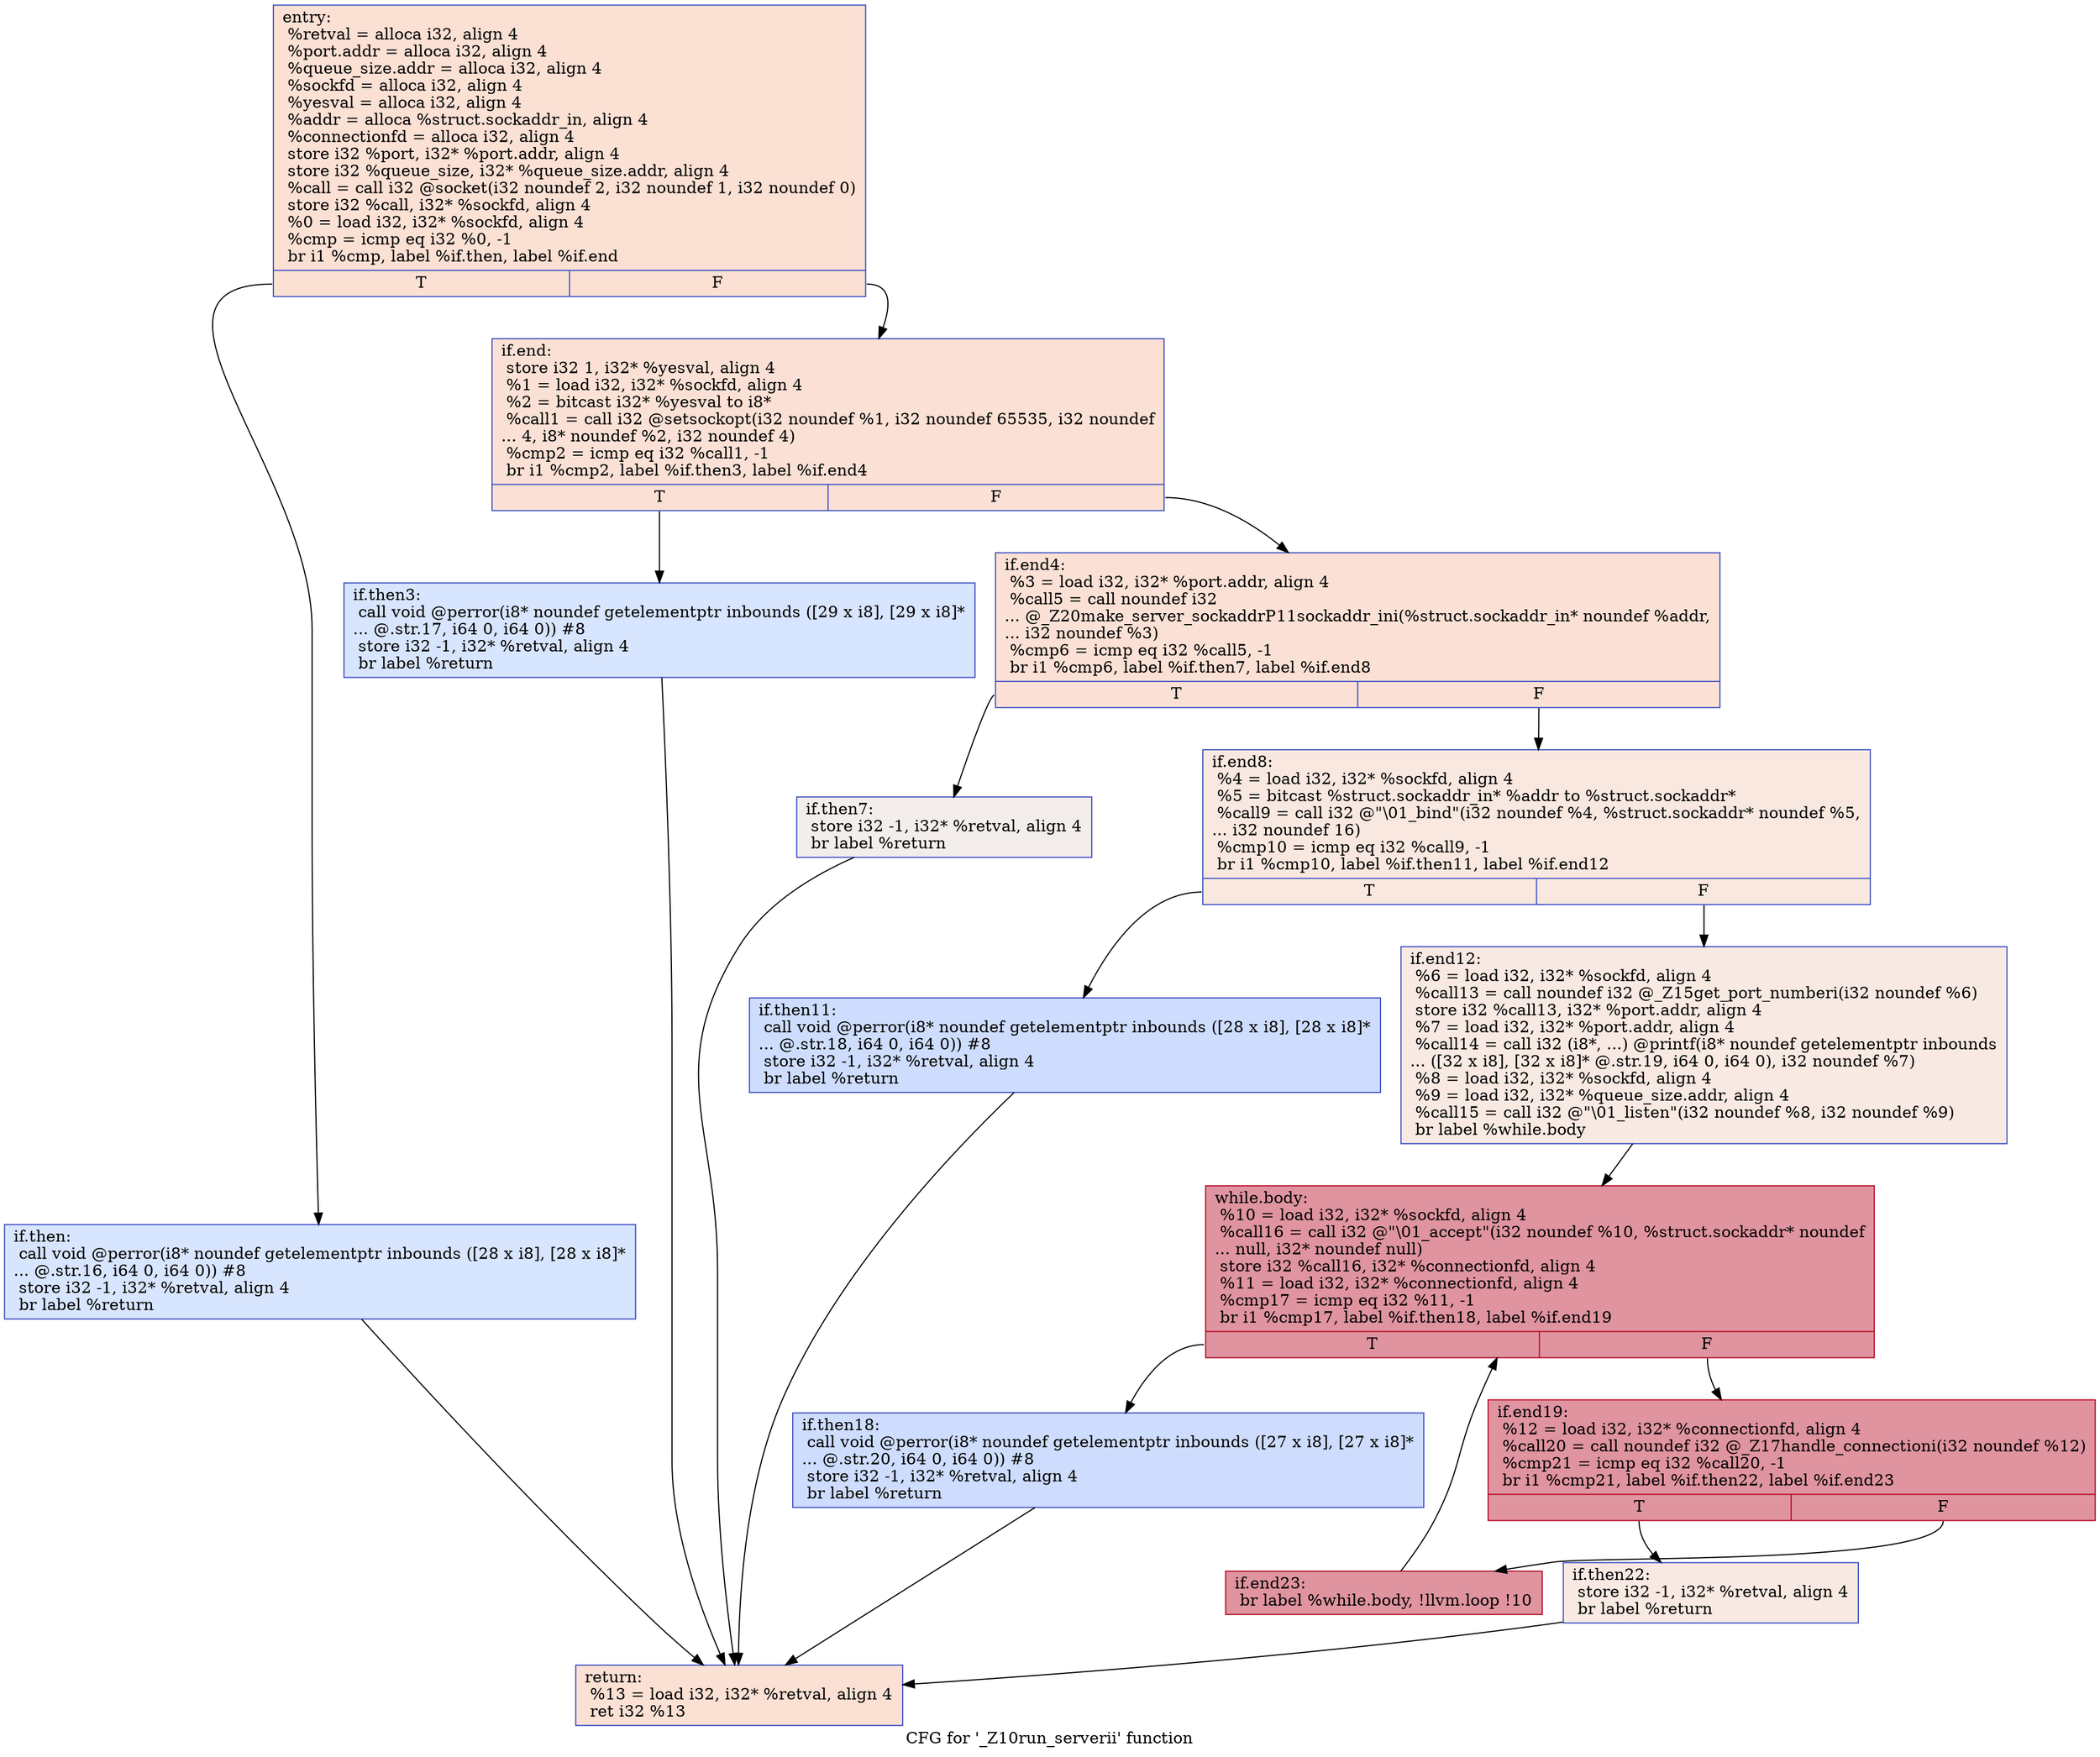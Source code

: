 digraph "CFG for '_Z10run_serverii' function" {
	label="CFG for '_Z10run_serverii' function";

	Node0x6000031f4b40 [shape=record,color="#3d50c3ff", style=filled, fillcolor="#f7b99e70",label="{entry:\l  %retval = alloca i32, align 4\l  %port.addr = alloca i32, align 4\l  %queue_size.addr = alloca i32, align 4\l  %sockfd = alloca i32, align 4\l  %yesval = alloca i32, align 4\l  %addr = alloca %struct.sockaddr_in, align 4\l  %connectionfd = alloca i32, align 4\l  store i32 %port, i32* %port.addr, align 4\l  store i32 %queue_size, i32* %queue_size.addr, align 4\l  %call = call i32 @socket(i32 noundef 2, i32 noundef 1, i32 noundef 0)\l  store i32 %call, i32* %sockfd, align 4\l  %0 = load i32, i32* %sockfd, align 4\l  %cmp = icmp eq i32 %0, -1\l  br i1 %cmp, label %if.then, label %if.end\l|{<s0>T|<s1>F}}"];
	Node0x6000031f4b40:s0 -> Node0x6000031f4bc0;
	Node0x6000031f4b40:s1 -> Node0x6000031f4c00;
	Node0x6000031f4bc0 [shape=record,color="#3d50c3ff", style=filled, fillcolor="#a7c5fe70",label="{if.then:                                          \l  call void @perror(i8* noundef getelementptr inbounds ([28 x i8], [28 x i8]*\l... @.str.16, i64 0, i64 0)) #8\l  store i32 -1, i32* %retval, align 4\l  br label %return\l}"];
	Node0x6000031f4bc0 -> Node0x6000031f4c80;
	Node0x6000031f4c00 [shape=record,color="#3d50c3ff", style=filled, fillcolor="#f7bca170",label="{if.end:                                           \l  store i32 1, i32* %yesval, align 4\l  %1 = load i32, i32* %sockfd, align 4\l  %2 = bitcast i32* %yesval to i8*\l  %call1 = call i32 @setsockopt(i32 noundef %1, i32 noundef 65535, i32 noundef\l... 4, i8* noundef %2, i32 noundef 4)\l  %cmp2 = icmp eq i32 %call1, -1\l  br i1 %cmp2, label %if.then3, label %if.end4\l|{<s0>T|<s1>F}}"];
	Node0x6000031f4c00:s0 -> Node0x6000031f4d00;
	Node0x6000031f4c00:s1 -> Node0x6000031f4d40;
	Node0x6000031f4d00 [shape=record,color="#3d50c3ff", style=filled, fillcolor="#a7c5fe70",label="{if.then3:                                         \l  call void @perror(i8* noundef getelementptr inbounds ([29 x i8], [29 x i8]*\l... @.str.17, i64 0, i64 0)) #8\l  store i32 -1, i32* %retval, align 4\l  br label %return\l}"];
	Node0x6000031f4d00 -> Node0x6000031f4c80;
	Node0x6000031f4d40 [shape=record,color="#3d50c3ff", style=filled, fillcolor="#f7bca170",label="{if.end4:                                          \l  %3 = load i32, i32* %port.addr, align 4\l  %call5 = call noundef i32\l... @_Z20make_server_sockaddrP11sockaddr_ini(%struct.sockaddr_in* noundef %addr,\l... i32 noundef %3)\l  %cmp6 = icmp eq i32 %call5, -1\l  br i1 %cmp6, label %if.then7, label %if.end8\l|{<s0>T|<s1>F}}"];
	Node0x6000031f4d40:s0 -> Node0x6000031f4e00;
	Node0x6000031f4d40:s1 -> Node0x6000031f4e40;
	Node0x6000031f4e00 [shape=record,color="#3d50c3ff", style=filled, fillcolor="#e5d8d170",label="{if.then7:                                         \l  store i32 -1, i32* %retval, align 4\l  br label %return\l}"];
	Node0x6000031f4e00 -> Node0x6000031f4c80;
	Node0x6000031f4e40 [shape=record,color="#3d50c3ff", style=filled, fillcolor="#f1ccb870",label="{if.end8:                                          \l  %4 = load i32, i32* %sockfd, align 4\l  %5 = bitcast %struct.sockaddr_in* %addr to %struct.sockaddr*\l  %call9 = call i32 @\"\\01_bind\"(i32 noundef %4, %struct.sockaddr* noundef %5,\l... i32 noundef 16)\l  %cmp10 = icmp eq i32 %call9, -1\l  br i1 %cmp10, label %if.then11, label %if.end12\l|{<s0>T|<s1>F}}"];
	Node0x6000031f4e40:s0 -> Node0x6000031f4f00;
	Node0x6000031f4e40:s1 -> Node0x6000031f4f40;
	Node0x6000031f4f00 [shape=record,color="#3d50c3ff", style=filled, fillcolor="#8fb1fe70",label="{if.then11:                                        \l  call void @perror(i8* noundef getelementptr inbounds ([28 x i8], [28 x i8]*\l... @.str.18, i64 0, i64 0)) #8\l  store i32 -1, i32* %retval, align 4\l  br label %return\l}"];
	Node0x6000031f4f00 -> Node0x6000031f4c80;
	Node0x6000031f4f40 [shape=record,color="#3d50c3ff", style=filled, fillcolor="#efcebd70",label="{if.end12:                                         \l  %6 = load i32, i32* %sockfd, align 4\l  %call13 = call noundef i32 @_Z15get_port_numberi(i32 noundef %6)\l  store i32 %call13, i32* %port.addr, align 4\l  %7 = load i32, i32* %port.addr, align 4\l  %call14 = call i32 (i8*, ...) @printf(i8* noundef getelementptr inbounds\l... ([32 x i8], [32 x i8]* @.str.19, i64 0, i64 0), i32 noundef %7)\l  %8 = load i32, i32* %sockfd, align 4\l  %9 = load i32, i32* %queue_size.addr, align 4\l  %call15 = call i32 @\"\\01_listen\"(i32 noundef %8, i32 noundef %9)\l  br label %while.body\l}"];
	Node0x6000031f4f40 -> Node0x6000031f5040;
	Node0x6000031f5040 [shape=record,color="#b70d28ff", style=filled, fillcolor="#b70d2870",label="{while.body:                                       \l  %10 = load i32, i32* %sockfd, align 4\l  %call16 = call i32 @\"\\01_accept\"(i32 noundef %10, %struct.sockaddr* noundef\l... null, i32* noundef null)\l  store i32 %call16, i32* %connectionfd, align 4\l  %11 = load i32, i32* %connectionfd, align 4\l  %cmp17 = icmp eq i32 %11, -1\l  br i1 %cmp17, label %if.then18, label %if.end19\l|{<s0>T|<s1>F}}"];
	Node0x6000031f5040:s0 -> Node0x6000031f50c0;
	Node0x6000031f5040:s1 -> Node0x6000031f5100;
	Node0x6000031f50c0 [shape=record,color="#3d50c3ff", style=filled, fillcolor="#8fb1fe70",label="{if.then18:                                        \l  call void @perror(i8* noundef getelementptr inbounds ([27 x i8], [27 x i8]*\l... @.str.20, i64 0, i64 0)) #8\l  store i32 -1, i32* %retval, align 4\l  br label %return\l}"];
	Node0x6000031f50c0 -> Node0x6000031f4c80;
	Node0x6000031f5100 [shape=record,color="#b70d28ff", style=filled, fillcolor="#b70d2870",label="{if.end19:                                         \l  %12 = load i32, i32* %connectionfd, align 4\l  %call20 = call noundef i32 @_Z17handle_connectioni(i32 noundef %12)\l  %cmp21 = icmp eq i32 %call20, -1\l  br i1 %cmp21, label %if.then22, label %if.end23\l|{<s0>T|<s1>F}}"];
	Node0x6000031f5100:s0 -> Node0x6000031f51c0;
	Node0x6000031f5100:s1 -> Node0x6000031f5200;
	Node0x6000031f51c0 [shape=record,color="#3d50c3ff", style=filled, fillcolor="#efcebd70",label="{if.then22:                                        \l  store i32 -1, i32* %retval, align 4\l  br label %return\l}"];
	Node0x6000031f51c0 -> Node0x6000031f4c80;
	Node0x6000031f5200 [shape=record,color="#b70d28ff", style=filled, fillcolor="#b70d2870",label="{if.end23:                                         \l  br label %while.body, !llvm.loop !10\l}"];
	Node0x6000031f5200 -> Node0x6000031f5040;
	Node0x6000031f4c80 [shape=record,color="#3d50c3ff", style=filled, fillcolor="#f7b99e70",label="{return:                                           \l  %13 = load i32, i32* %retval, align 4\l  ret i32 %13\l}"];
}
